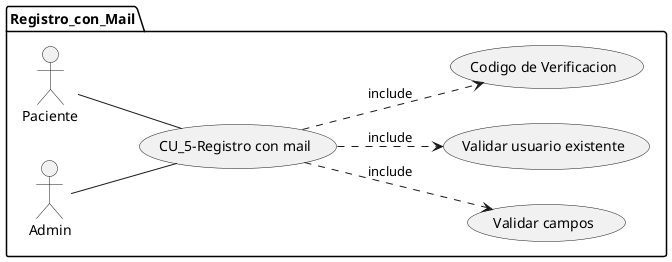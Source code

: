 @startuml
left to right direction
package Registro_con_Mail {
    usecase "CU_5-Registro con mail" as CU_5
    (Validar campos) as VC
    (Validar usuario existente) as VU
    (Codigo de Verificacion) as CV 

    actor Paciente as PA
    actor Admin as AD

    AD -- CU_5
    PA -- CU_5

    CU_5 -.> VC : include
    CU_5 -.> CV : include
    CU_5 -.> VU : include
}
@enduml